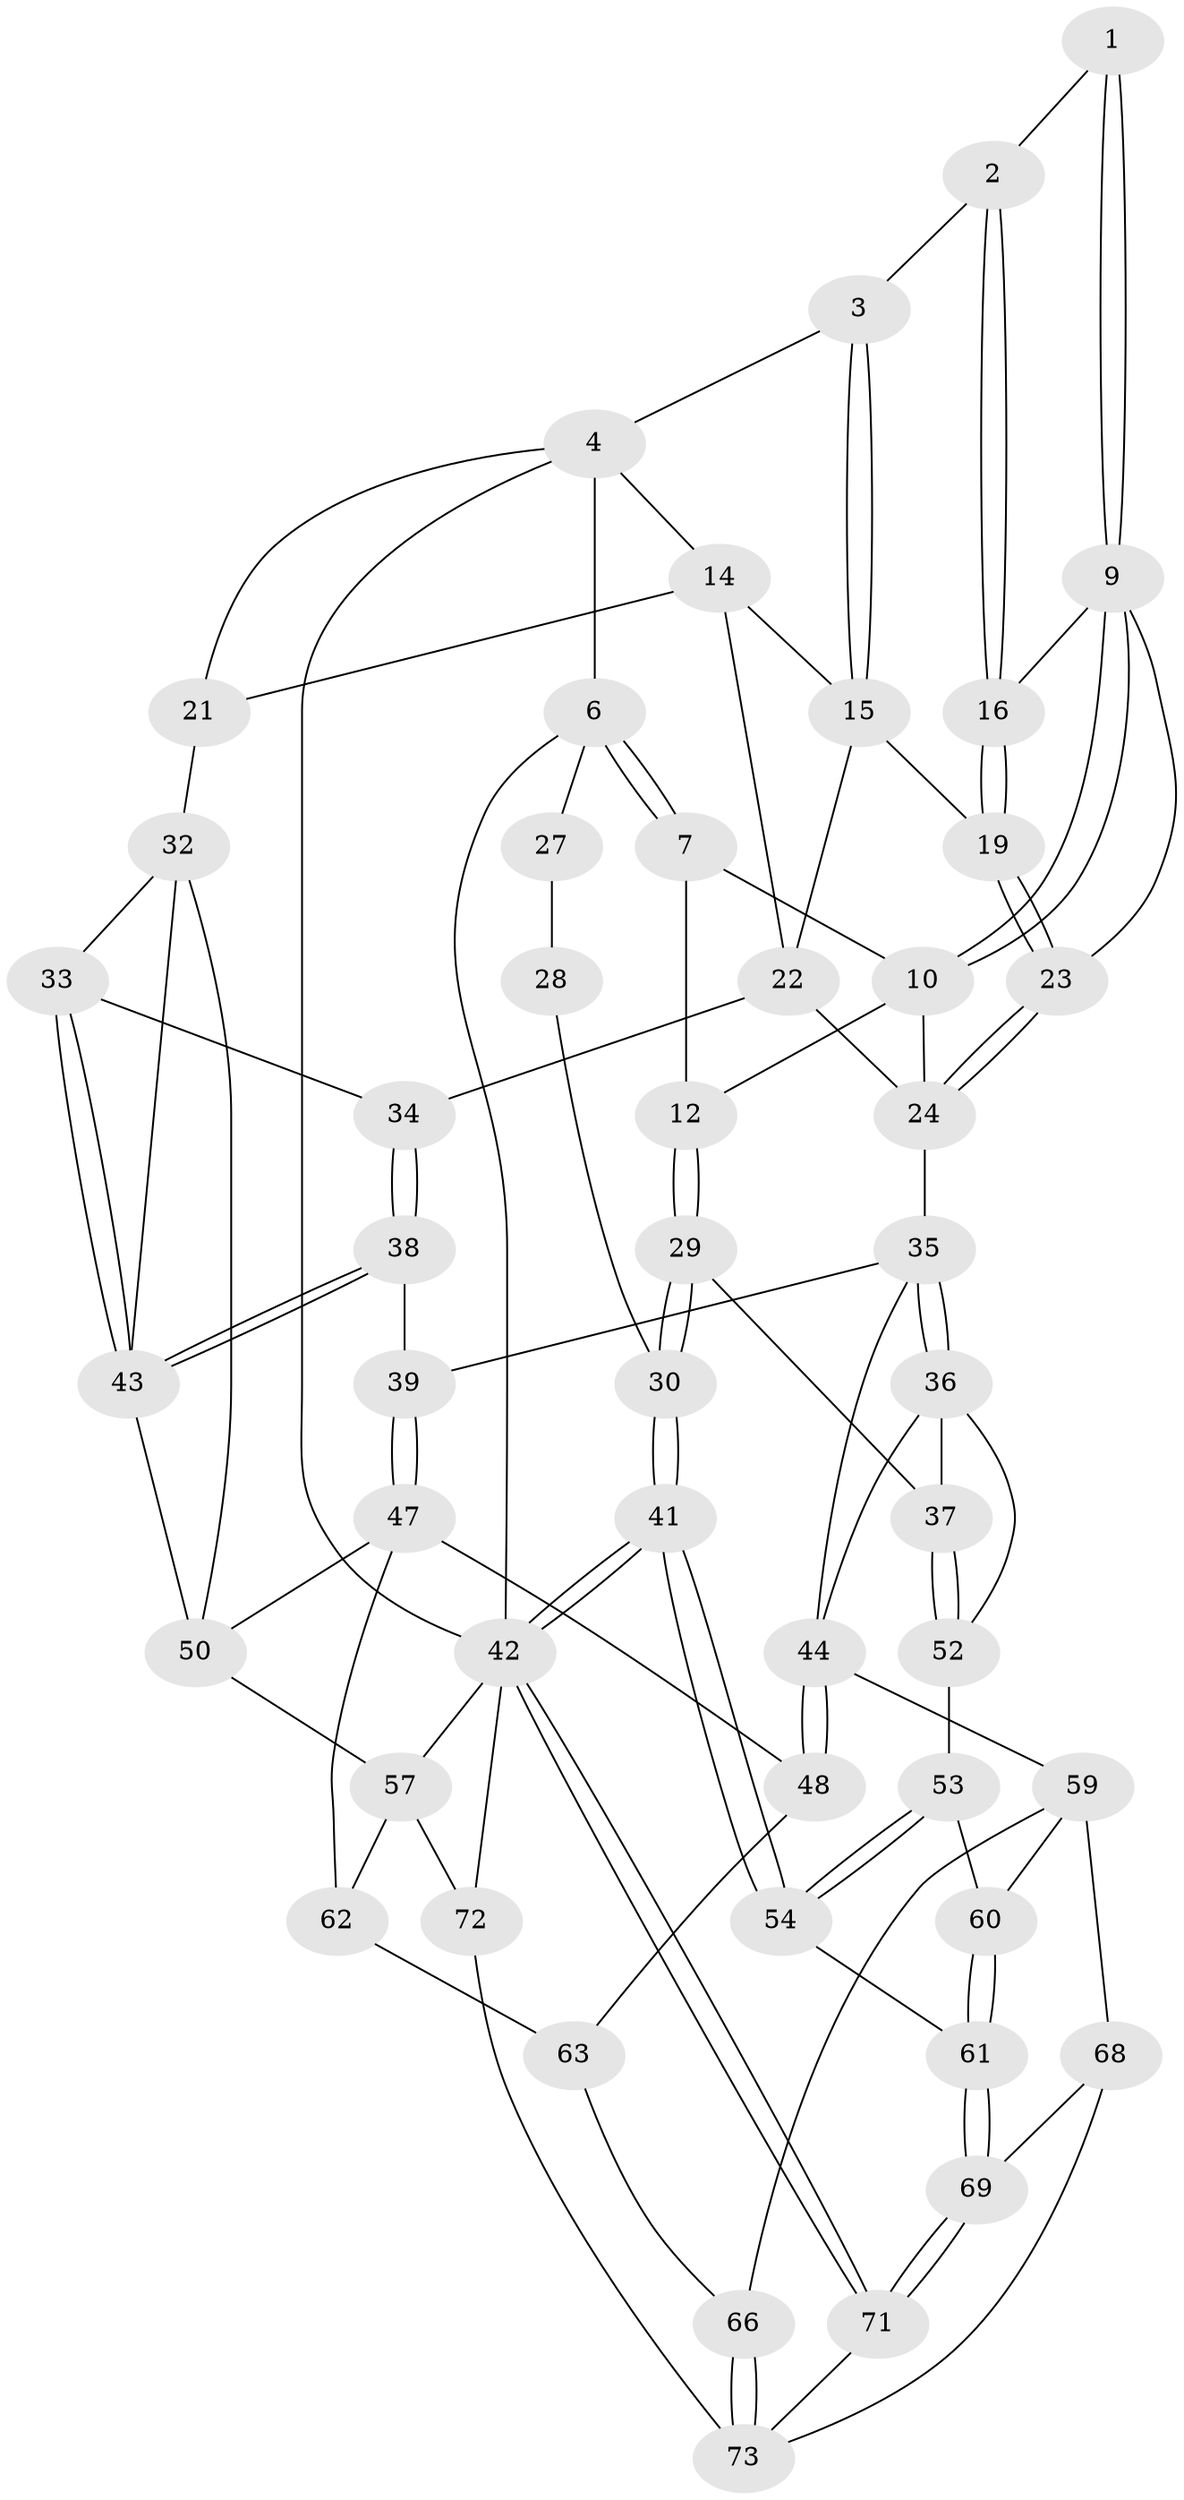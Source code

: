 // Generated by graph-tools (version 1.1) at 2025/52/02/27/25 19:52:43]
// undirected, 51 vertices, 112 edges
graph export_dot {
graph [start="1"]
  node [color=gray90,style=filled];
  1 [pos="+0.4166661535411571+0"];
  2 [pos="+0.6112513578522417+0"];
  3 [pos="+0.6138394099915865+0"];
  4 [pos="+0.7925817272932755+0",super="+5"];
  6 [pos="+0+0"];
  7 [pos="+0.16578379680111088+0",super="+8"];
  9 [pos="+0.3915327167303881+0.13088530353995806",super="+17"];
  10 [pos="+0.29339529172096757+0.1904843572587008",super="+11"];
  12 [pos="+0.22441816665499817+0.2788023765316604",super="+13"];
  14 [pos="+0.8786263423007593+0.0768614625688146",super="+20"];
  15 [pos="+0.720705507880878+0.08567086083899574",super="+18"];
  16 [pos="+0.5334072278520762+0.08346635325480103"];
  19 [pos="+0.5921401885936185+0.1961150393140362"];
  21 [pos="+1+0.21854735266803954"];
  22 [pos="+0.7726079393366501+0.2620578588590683",super="+25"];
  23 [pos="+0.4918793628214983+0.294449691181971"];
  24 [pos="+0.4811676349304712+0.32217347767832943",super="+26"];
  27 [pos="+0+0"];
  28 [pos="+0.15250894351909622+0.240368648135193",super="+31"];
  29 [pos="+0.19715588019617417+0.4303958223030376"];
  30 [pos="+0+0.5093673081228396"];
  32 [pos="+1+0.3866619022838295",super="+55"];
  33 [pos="+1+0.42532045479090064"];
  34 [pos="+0.7763107924523244+0.3915347424076093"];
  35 [pos="+0.5081075621995417+0.3885017020250607",super="+40"];
  36 [pos="+0.23844770169777+0.4812922058721632",super="+46"];
  37 [pos="+0.22672779141474209+0.4695660348139916"];
  38 [pos="+0.761173162315387+0.4503329225259263"];
  39 [pos="+0.6040884597346479+0.4932648649923194"];
  41 [pos="+0+0.625844607877705"];
  42 [pos="+0+1",super="+56"];
  43 [pos="+0.8225528347938157+0.5412527765783374",super="+49"];
  44 [pos="+0.37712323149954524+0.6484749667768929",super="+45"];
  47 [pos="+0.6163622622527356+0.5524774802596586",super="+51"];
  48 [pos="+0.4722079884508671+0.6844892027870737",super="+64"];
  50 [pos="+0.7982399575475394+0.6294779696317516",super="+58"];
  52 [pos="+0.10880626157031008+0.6103835950697161"];
  53 [pos="+0.06592273958309271+0.6298502017955766"];
  54 [pos="+0+0.6340748430669007"];
  57 [pos="+1+0.8948982637928972",super="+70"];
  59 [pos="+0.3165191709869987+0.6806941239144967",super="+67"];
  60 [pos="+0.1437471294313792+0.6664330739095768"];
  61 [pos="+0.06522023279304548+0.7768814758919089"];
  62 [pos="+0.6920510999158412+0.7693107582390549"];
  63 [pos="+0.6820410599648894+0.7688631640587305",super="+65"];
  66 [pos="+0.41429446194548475+0.9306788051190358"];
  68 [pos="+0.16865148109584208+0.8356504181388112"];
  69 [pos="+0.1362804560700681+0.832714312579386"];
  71 [pos="+0+1"];
  72 [pos="+0.6207753893406448+1"];
  73 [pos="+0.44235012102026383+1",super="+74"];
  1 -- 2;
  1 -- 9;
  1 -- 9;
  2 -- 3;
  2 -- 16;
  2 -- 16;
  3 -- 4;
  3 -- 15;
  3 -- 15;
  4 -- 14;
  4 -- 42;
  4 -- 21;
  4 -- 6;
  6 -- 7;
  6 -- 7;
  6 -- 27;
  6 -- 42;
  7 -- 12;
  7 -- 10;
  9 -- 10;
  9 -- 10;
  9 -- 16;
  9 -- 23;
  10 -- 24;
  10 -- 12;
  12 -- 29;
  12 -- 29;
  14 -- 15;
  14 -- 21;
  14 -- 22;
  15 -- 19;
  15 -- 22;
  16 -- 19;
  16 -- 19;
  19 -- 23;
  19 -- 23;
  21 -- 32;
  22 -- 34;
  22 -- 24;
  23 -- 24;
  23 -- 24;
  24 -- 35;
  27 -- 28 [weight=2];
  28 -- 30;
  29 -- 30;
  29 -- 30;
  29 -- 37;
  30 -- 41;
  30 -- 41;
  32 -- 33;
  32 -- 50;
  32 -- 43;
  33 -- 34;
  33 -- 43;
  33 -- 43;
  34 -- 38;
  34 -- 38;
  35 -- 36;
  35 -- 36;
  35 -- 44;
  35 -- 39;
  36 -- 37;
  36 -- 52;
  36 -- 44;
  37 -- 52;
  37 -- 52;
  38 -- 39;
  38 -- 43;
  38 -- 43;
  39 -- 47;
  39 -- 47;
  41 -- 42;
  41 -- 42;
  41 -- 54;
  41 -- 54;
  42 -- 71;
  42 -- 71;
  42 -- 72;
  42 -- 57;
  43 -- 50;
  44 -- 48;
  44 -- 48;
  44 -- 59;
  47 -- 48;
  47 -- 50;
  47 -- 62;
  48 -- 63 [weight=2];
  50 -- 57;
  52 -- 53;
  53 -- 54;
  53 -- 54;
  53 -- 60;
  54 -- 61;
  57 -- 72;
  57 -- 62;
  59 -- 60;
  59 -- 66;
  59 -- 68;
  60 -- 61;
  60 -- 61;
  61 -- 69;
  61 -- 69;
  62 -- 63;
  63 -- 66;
  66 -- 73;
  66 -- 73;
  68 -- 69;
  68 -- 73;
  69 -- 71;
  69 -- 71;
  71 -- 73;
  72 -- 73;
}
